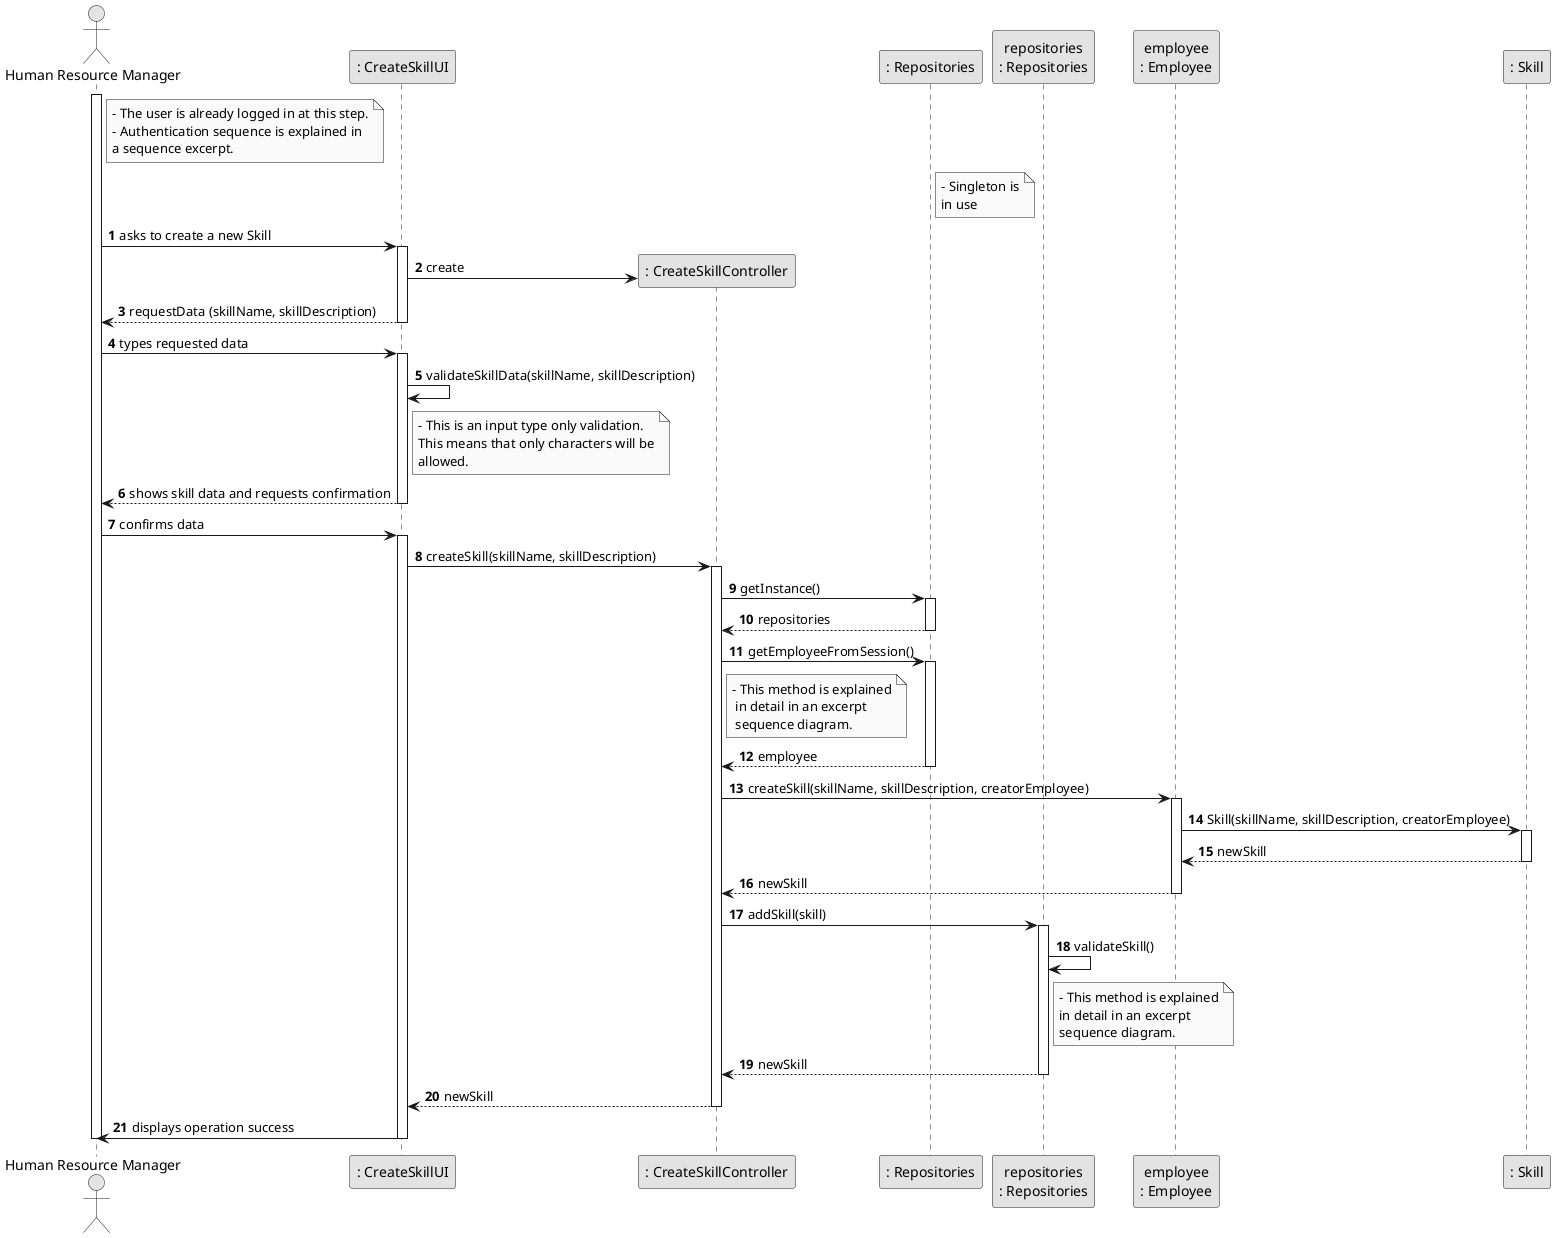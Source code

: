 @startuml
skinparam monochrome true
skinparam packageStyle rectangle
skinparam shadowing false

autonumber

'hide footbox

actor "Human Resource Manager" as HRM
participant ": CreateSkillUI" as UI
participant ": CreateSkillController" as CTRL
participant ": Repositories" as ORG_SINGLETON
participant "repositories\n: Repositories" as ORG_INSTANCE
participant "employee\n: Employee" as MNGR
participant ": Skill" as SKILL


note right of HRM
    - The user is already logged in at this step.
    - Authentication sequence is explained in
    a sequence excerpt.
end note

note right of ORG_SINGLETON
    - Singleton is
    in use
end note


activate HRM

        HRM -> UI : asks to create a new Skill

        activate UI
            'create CTRL
            UI -> CTRL** : create




            'requests the HRM to input data
            UI --> HRM : requestData (skillName, skillDescription)
        deactivate UI

        HRM -> UI : types requested data

        activate UI

            UI -> UI : validateSkillData(skillName, skillDescription)

                note right of UI
                    - This is an input type only validation.
                    This means that only characters will be
                    allowed.
                end note


            deactivate CTRL

            UI --> HRM : shows skill data and requests confirmation

        deactivate UI

            HRM -> UI : confirms data

        activate UI

            UI -> CTRL : createSkill(skillName, skillDescription)


            activate CTRL

                CTRL -> ORG_SINGLETON : getInstance()

                activate ORG_SINGLETON

                    ORG_SINGLETON --> CTRL : repositories

                deactivate ORG_SINGLETON

                CTRL -> ORG_SINGLETON : getEmployeeFromSession()

                                note right of CTRL
                                    - This method is explained
                                     in detail in an excerpt
                                     sequence diagram.
                                end note

                activate ORG_SINGLETON

                ORG_SINGLETON --> CTRL : employee

                deactivate ORG_SINGLETON

                CTRL -> MNGR : createSkill(skillName, skillDescription, creatorEmployee)

                activate MNGR

                MNGR -> SKILL : Skill(skillName, skillDescription, creatorEmployee)

                activate SKILL

                SKILL --> MNGR : newSkill

                deactivate SKILL

                MNGR --> CTRL : newSkill

                deactivate MNGR

                CTRL -> ORG_INSTANCE : addSkill(skill)

                activate ORG_INSTANCE

                ORG_INSTANCE -> ORG_INSTANCE : validateSkill()

                note right of ORG_INSTANCE
                - This method is explained
                in detail in an excerpt
                sequence diagram.
                end note

                ORG_INSTANCE --> CTRL : newSkill

                deactivate ORG_INSTANCE

            CTRL --> UI : newSkill


        deactivate CTRL

        UI -> HRM : displays operation success

    deactivate UI

deactivate HRM

@enduml